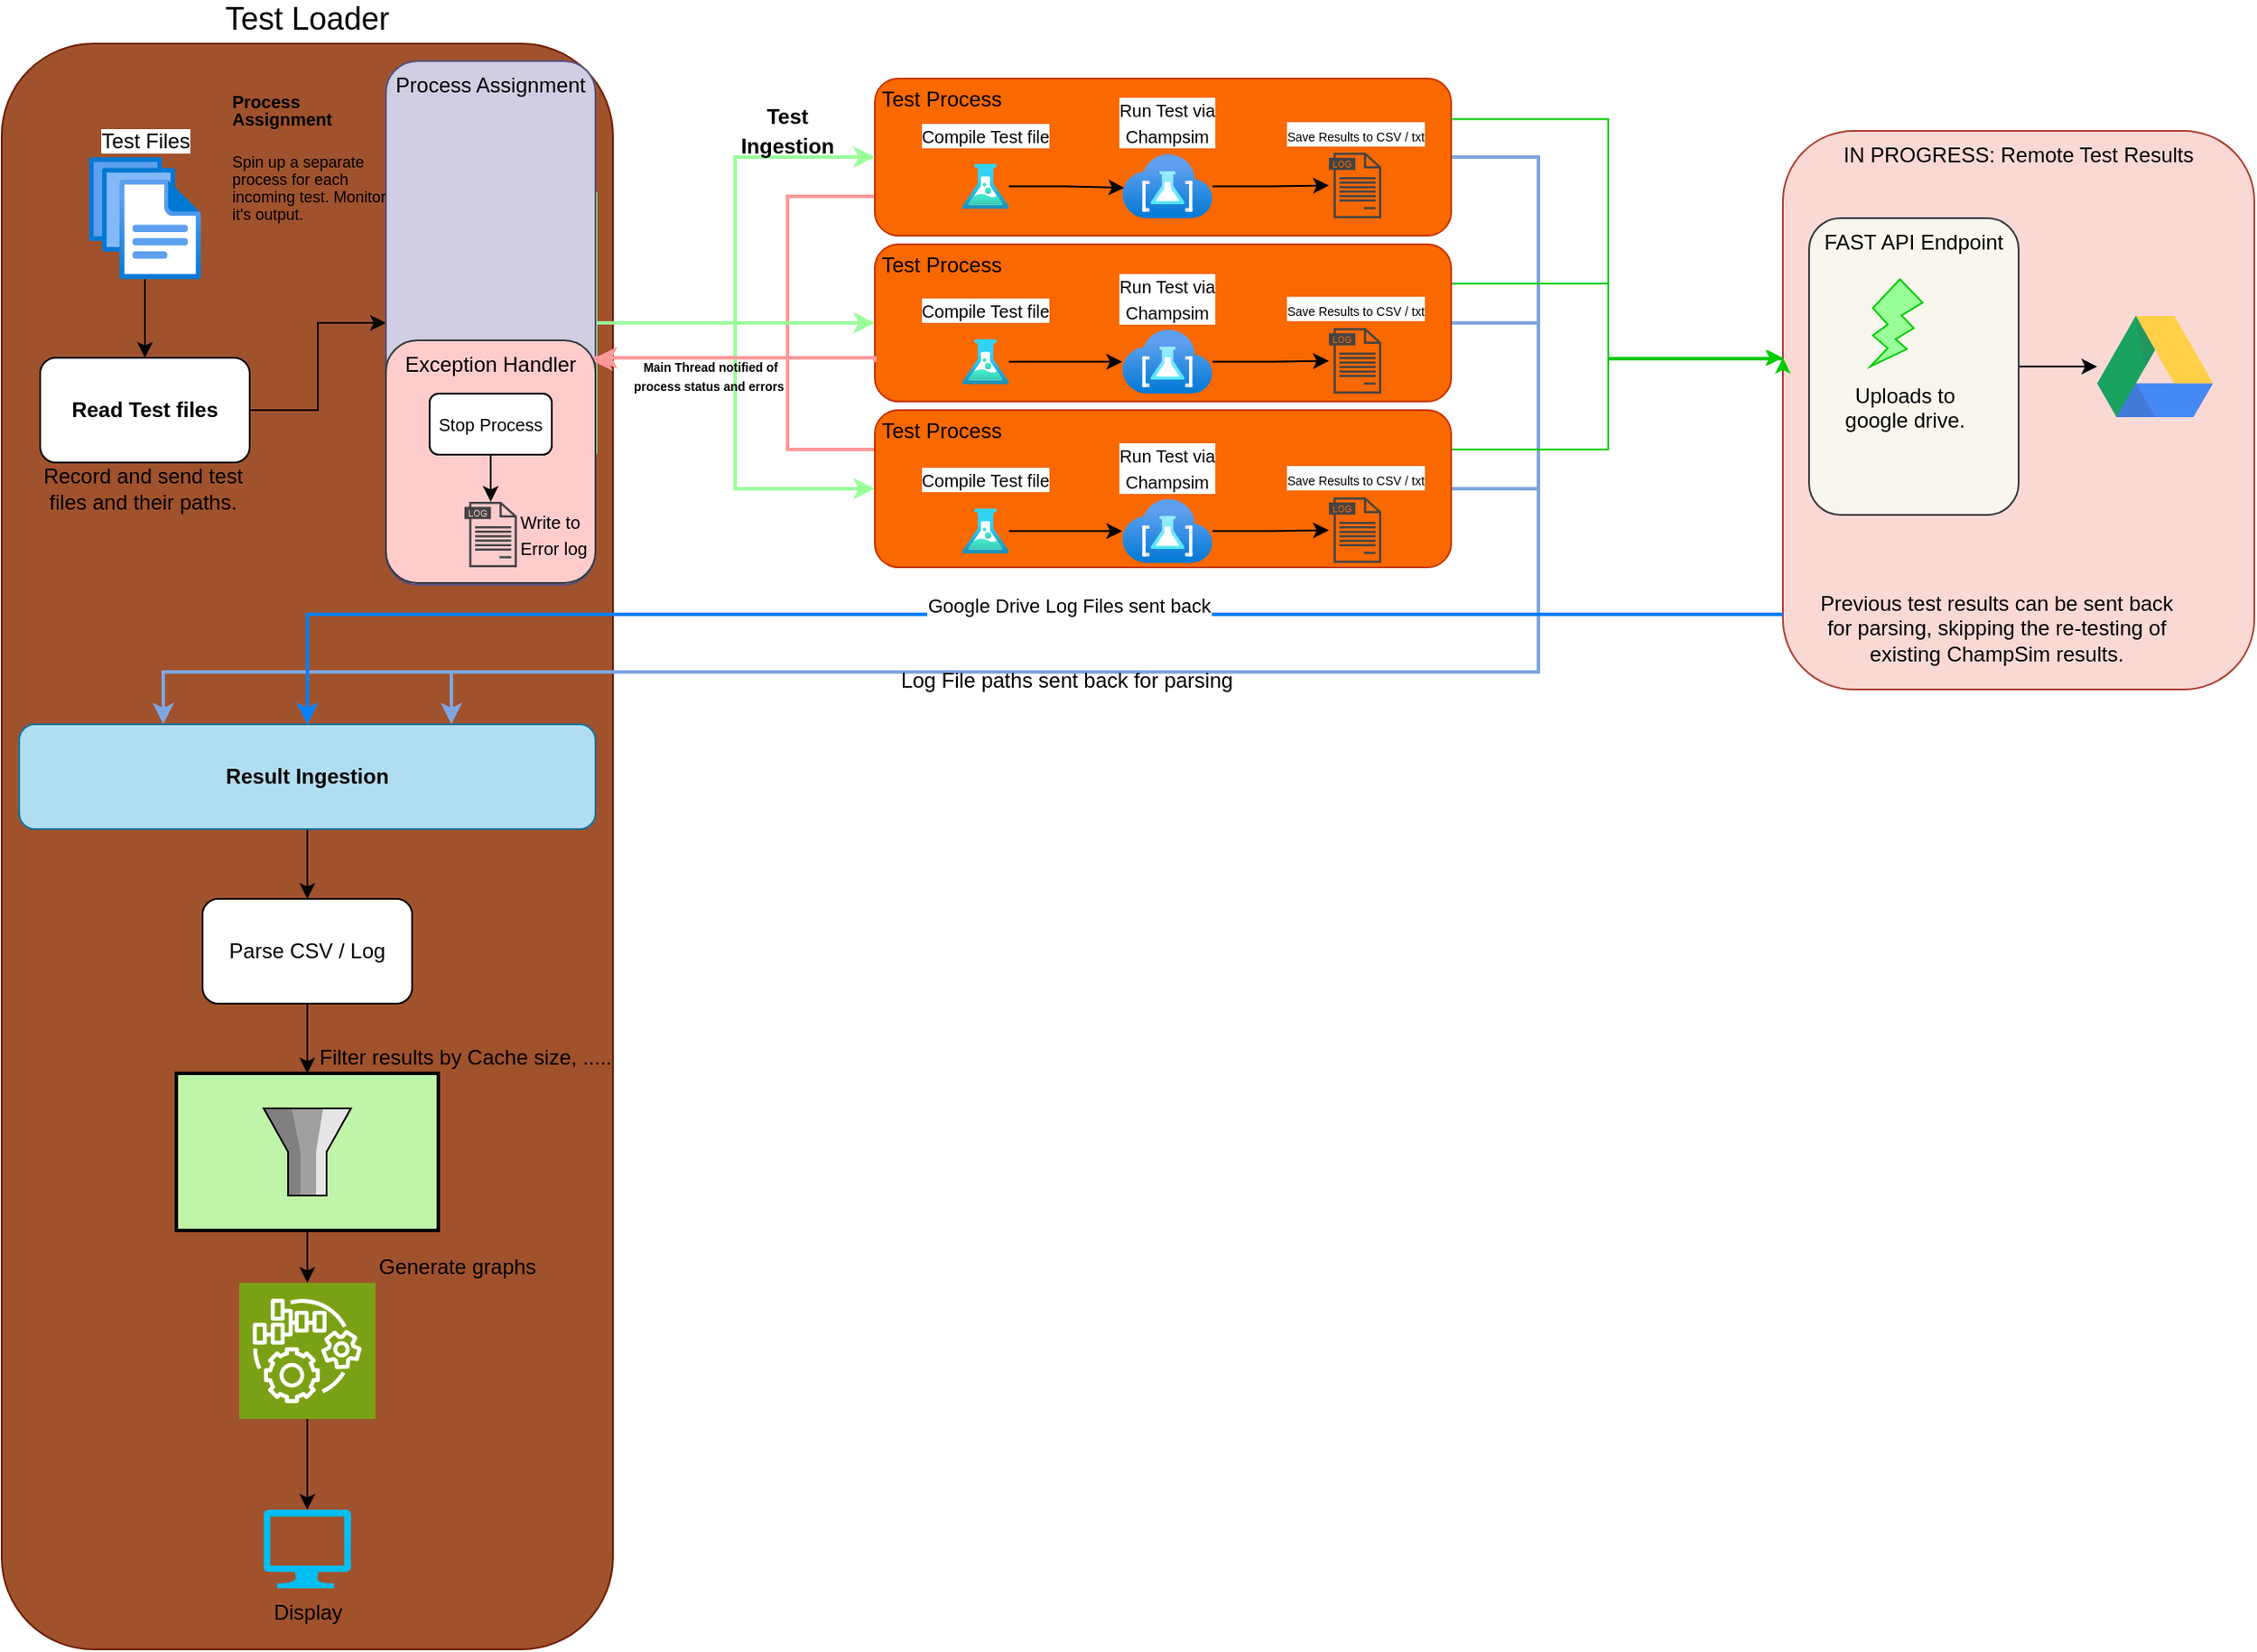 <mxfile version="24.7.17">
  <diagram name="Page-1" id="2drP-jOd6p8DeifVVBKL">
    <mxGraphModel dx="965" dy="511" grid="1" gridSize="10" guides="1" tooltips="1" connect="1" arrows="1" fold="1" page="1" pageScale="1" pageWidth="1500" pageHeight="1100" math="0" shadow="0">
      <root>
        <mxCell id="0" />
        <mxCell id="1" parent="0" />
        <mxCell id="ne-NyYdUk1y-TgcKGD3K-4" value="&lt;font style=&quot;font-size: 18px;&quot;&gt;Test Loader&lt;/font&gt;" style="rounded=1;whiteSpace=wrap;html=1;labelPosition=center;verticalLabelPosition=top;align=center;verticalAlign=bottom;fillColor=#a0522d;strokeColor=#6D1F00;fontColor=#000000;" vertex="1" parent="1">
          <mxGeometry x="100" y="350" width="350" height="920" as="geometry" />
        </mxCell>
        <mxCell id="ne-NyYdUk1y-TgcKGD3K-13" style="edgeStyle=orthogonalEdgeStyle;rounded=0;orthogonalLoop=1;jettySize=auto;html=1;entryX=0.5;entryY=0;entryDx=0;entryDy=0;" edge="1" parent="1" source="ne-NyYdUk1y-TgcKGD3K-8" target="ne-NyYdUk1y-TgcKGD3K-10">
          <mxGeometry relative="1" as="geometry" />
        </mxCell>
        <mxCell id="ne-NyYdUk1y-TgcKGD3K-8" value="Test Files" style="image;aspect=fixed;html=1;points=[];align=center;fontSize=12;image=img/lib/azure2/general/Files.svg;labelPosition=center;verticalLabelPosition=top;verticalAlign=bottom;" vertex="1" parent="1">
          <mxGeometry x="150" y="415" width="64" height="70" as="geometry" />
        </mxCell>
        <mxCell id="ne-NyYdUk1y-TgcKGD3K-9" value="IN PROGRESS: Remote Test Results" style="rounded=1;whiteSpace=wrap;html=1;fillColor=#fad9d5;strokeColor=#ae4132;labelPosition=center;verticalLabelPosition=middle;align=center;verticalAlign=top;" vertex="1" parent="1">
          <mxGeometry x="1120" y="400" width="270" height="320" as="geometry" />
        </mxCell>
        <mxCell id="ne-NyYdUk1y-TgcKGD3K-16" style="edgeStyle=orthogonalEdgeStyle;rounded=0;orthogonalLoop=1;jettySize=auto;html=1;entryX=0;entryY=0.5;entryDx=0;entryDy=0;" edge="1" parent="1" source="ne-NyYdUk1y-TgcKGD3K-10" target="ne-NyYdUk1y-TgcKGD3K-14">
          <mxGeometry relative="1" as="geometry" />
        </mxCell>
        <mxCell id="ne-NyYdUk1y-TgcKGD3K-10" value="&lt;b&gt;Read Test files&lt;/b&gt;" style="rounded=1;whiteSpace=wrap;html=1;" vertex="1" parent="1">
          <mxGeometry x="122" y="530" width="120" height="60" as="geometry" />
        </mxCell>
        <mxCell id="ne-NyYdUk1y-TgcKGD3K-26" style="edgeStyle=orthogonalEdgeStyle;rounded=0;orthogonalLoop=1;jettySize=auto;html=1;exitX=0;exitY=0.75;exitDx=0;exitDy=0;strokeColor=#FF9999;strokeWidth=2;" edge="1" parent="1" source="ne-NyYdUk1y-TgcKGD3K-11">
          <mxGeometry relative="1" as="geometry">
            <mxPoint x="440" y="530" as="targetPoint" />
            <Array as="points">
              <mxPoint x="550" y="438" />
              <mxPoint x="550" y="530" />
            </Array>
          </mxGeometry>
        </mxCell>
        <mxCell id="ne-NyYdUk1y-TgcKGD3K-50" style="edgeStyle=orthogonalEdgeStyle;rounded=0;orthogonalLoop=1;jettySize=auto;html=1;entryX=0.25;entryY=0;entryDx=0;entryDy=0;strokeWidth=2;strokeColor=#7EA6E0;" edge="1" parent="1" source="ne-NyYdUk1y-TgcKGD3K-11" target="ne-NyYdUk1y-TgcKGD3K-45">
          <mxGeometry relative="1" as="geometry">
            <Array as="points">
              <mxPoint x="980" y="415" />
              <mxPoint x="980" y="710" />
              <mxPoint x="192" y="710" />
            </Array>
          </mxGeometry>
        </mxCell>
        <mxCell id="ne-NyYdUk1y-TgcKGD3K-11" value="Test Process" style="rounded=1;whiteSpace=wrap;html=1;labelPosition=center;verticalLabelPosition=middle;align=left;verticalAlign=top;spacing=0;spacingLeft=4;fillColor=#fa6800;strokeColor=#C73500;fontColor=#000000;" vertex="1" parent="1">
          <mxGeometry x="600" y="370" width="330" height="90" as="geometry" />
        </mxCell>
        <mxCell id="ne-NyYdUk1y-TgcKGD3K-18" style="edgeStyle=orthogonalEdgeStyle;rounded=0;orthogonalLoop=1;jettySize=auto;html=1;exitX=1;exitY=0.25;exitDx=0;exitDy=0;entryX=0;entryY=0.5;entryDx=0;entryDy=0;strokeColor=#99FF99;strokeWidth=2;" edge="1" parent="1" source="ne-NyYdUk1y-TgcKGD3K-14" target="ne-NyYdUk1y-TgcKGD3K-11">
          <mxGeometry relative="1" as="geometry">
            <Array as="points">
              <mxPoint x="440" y="510" />
              <mxPoint x="520" y="510" />
              <mxPoint x="520" y="415" />
            </Array>
          </mxGeometry>
        </mxCell>
        <mxCell id="ne-NyYdUk1y-TgcKGD3K-7" value="&lt;font style=&quot;font-size: 7px;&quot;&gt;Save Results to CSV / txt&lt;/font&gt;" style="sketch=0;pointerEvents=1;shadow=0;dashed=0;html=1;strokeColor=none;fillColor=#434445;aspect=fixed;labelPosition=center;verticalLabelPosition=top;verticalAlign=bottom;align=center;outlineConnect=0;shape=mxgraph.vvd.log_files;labelBackgroundColor=default;spacing=4;" vertex="1" parent="1">
          <mxGeometry x="860" y="412.5" width="30" height="37.5" as="geometry" />
        </mxCell>
        <mxCell id="ne-NyYdUk1y-TgcKGD3K-23" style="edgeStyle=orthogonalEdgeStyle;rounded=0;orthogonalLoop=1;jettySize=auto;html=1;exitX=1;exitY=0.5;exitDx=0;exitDy=0;entryX=0;entryY=0.5;entryDx=0;entryDy=0;strokeColor=#99FF99;strokeWidth=2;" edge="1" parent="1" source="ne-NyYdUk1y-TgcKGD3K-14" target="ne-NyYdUk1y-TgcKGD3K-19">
          <mxGeometry relative="1" as="geometry" />
        </mxCell>
        <mxCell id="ne-NyYdUk1y-TgcKGD3K-24" style="edgeStyle=orthogonalEdgeStyle;rounded=0;orthogonalLoop=1;jettySize=auto;html=1;exitX=1;exitY=0.75;exitDx=0;exitDy=0;entryX=0;entryY=0.5;entryDx=0;entryDy=0;strokeColor=#99FF99;strokeWidth=2;" edge="1" parent="1" source="ne-NyYdUk1y-TgcKGD3K-14" target="ne-NyYdUk1y-TgcKGD3K-21">
          <mxGeometry relative="1" as="geometry">
            <Array as="points">
              <mxPoint x="440" y="510" />
              <mxPoint x="520" y="510" />
              <mxPoint x="520" y="605" />
            </Array>
          </mxGeometry>
        </mxCell>
        <mxCell id="ne-NyYdUk1y-TgcKGD3K-14" value="Process Assignment" style="rounded=1;whiteSpace=wrap;html=1;verticalAlign=top;fillColor=#d0cee2;strokeColor=#56517e;" vertex="1" parent="1">
          <mxGeometry x="320" y="360" width="120" height="300" as="geometry" />
        </mxCell>
        <mxCell id="ne-NyYdUk1y-TgcKGD3K-32" style="edgeStyle=orthogonalEdgeStyle;rounded=0;orthogonalLoop=1;jettySize=auto;html=1;" edge="1" parent="1" source="ne-NyYdUk1y-TgcKGD3K-3" target="ne-NyYdUk1y-TgcKGD3K-7">
          <mxGeometry relative="1" as="geometry" />
        </mxCell>
        <mxCell id="ne-NyYdUk1y-TgcKGD3K-3" value="&lt;font style=&quot;font-size: 10px;&quot;&gt;Run Test via&lt;br&gt;Champsim&lt;/font&gt;" style="image;aspect=fixed;html=1;points=[];align=center;image=img/lib/azure2/other/Test_Base.svg;labelPosition=center;verticalLabelPosition=top;verticalAlign=middle;spacing=7;" vertex="1" parent="1">
          <mxGeometry x="741.66" y="413.53" width="51.67" height="36.47" as="geometry" />
        </mxCell>
        <mxCell id="ne-NyYdUk1y-TgcKGD3K-15" value="&lt;h1 style=&quot;margin-top: 0px; line-height: 20%;&quot;&gt;&lt;font style=&quot;font-size: 10px;&quot;&gt;Process Assignment&lt;/font&gt;&lt;/h1&gt;&lt;p style=&quot;line-height: 77%;&quot;&gt;&lt;font style=&quot;font-size: 9px;&quot;&gt;Spin up a separate process for each incoming test. Monitor it&#39;s output.&amp;nbsp;&amp;nbsp;&lt;/font&gt;&lt;/p&gt;" style="text;html=1;whiteSpace=wrap;overflow=hidden;rounded=0;align=left;" vertex="1" parent="1">
          <mxGeometry x="230" y="370" width="100" height="80" as="geometry" />
        </mxCell>
        <mxCell id="ne-NyYdUk1y-TgcKGD3K-17" value="Record and send test files and their paths." style="text;html=1;align=center;verticalAlign=middle;whiteSpace=wrap;rounded=0;" vertex="1" parent="1">
          <mxGeometry x="122" y="590" width="118" height="30" as="geometry" />
        </mxCell>
        <mxCell id="ne-NyYdUk1y-TgcKGD3K-48" style="edgeStyle=orthogonalEdgeStyle;rounded=0;orthogonalLoop=1;jettySize=auto;html=1;exitX=1;exitY=0.25;exitDx=0;exitDy=0;strokeColor=#00CC00;" edge="1" parent="1" source="ne-NyYdUk1y-TgcKGD3K-19">
          <mxGeometry relative="1" as="geometry">
            <mxPoint x="1120" y="530" as="targetPoint" />
            <Array as="points">
              <mxPoint x="1020" y="487" />
              <mxPoint x="1020" y="531" />
              <mxPoint x="1120" y="531" />
            </Array>
          </mxGeometry>
        </mxCell>
        <mxCell id="ne-NyYdUk1y-TgcKGD3K-51" style="edgeStyle=orthogonalEdgeStyle;rounded=0;orthogonalLoop=1;jettySize=auto;html=1;entryX=0.5;entryY=0;entryDx=0;entryDy=0;strokeWidth=2;strokeColor=#7EA6E0;" edge="1" parent="1" source="ne-NyYdUk1y-TgcKGD3K-19" target="ne-NyYdUk1y-TgcKGD3K-45">
          <mxGeometry relative="1" as="geometry">
            <Array as="points">
              <mxPoint x="980" y="510" />
              <mxPoint x="980" y="710" />
              <mxPoint x="275" y="710" />
            </Array>
          </mxGeometry>
        </mxCell>
        <mxCell id="ne-NyYdUk1y-TgcKGD3K-19" value="Test Process" style="rounded=1;whiteSpace=wrap;html=1;labelPosition=center;verticalLabelPosition=middle;align=left;verticalAlign=top;spacing=0;spacingLeft=4;fillColor=#fa6800;strokeColor=#C73500;fontColor=#000000;" vertex="1" parent="1">
          <mxGeometry x="600" y="465" width="330" height="90" as="geometry" />
        </mxCell>
        <mxCell id="ne-NyYdUk1y-TgcKGD3K-27" style="edgeStyle=orthogonalEdgeStyle;rounded=0;orthogonalLoop=1;jettySize=auto;html=1;exitX=0;exitY=0.25;exitDx=0;exitDy=0;strokeColor=#FF9999;strokeWidth=2;" edge="1" parent="1" source="ne-NyYdUk1y-TgcKGD3K-21">
          <mxGeometry relative="1" as="geometry">
            <mxPoint x="440" y="530" as="targetPoint" />
            <Array as="points">
              <mxPoint x="550" y="583" />
              <mxPoint x="550" y="530" />
            </Array>
          </mxGeometry>
        </mxCell>
        <mxCell id="ne-NyYdUk1y-TgcKGD3K-49" style="edgeStyle=orthogonalEdgeStyle;rounded=0;orthogonalLoop=1;jettySize=auto;html=1;exitX=1;exitY=0.25;exitDx=0;exitDy=0;strokeColor=#00CC00;" edge="1" parent="1" source="ne-NyYdUk1y-TgcKGD3K-21">
          <mxGeometry relative="1" as="geometry">
            <mxPoint x="1120" y="530" as="targetPoint" />
            <Array as="points">
              <mxPoint x="1020" y="582" />
              <mxPoint x="1020" y="530" />
            </Array>
          </mxGeometry>
        </mxCell>
        <mxCell id="ne-NyYdUk1y-TgcKGD3K-52" style="edgeStyle=orthogonalEdgeStyle;rounded=0;orthogonalLoop=1;jettySize=auto;html=1;entryX=0.75;entryY=0;entryDx=0;entryDy=0;strokeWidth=2;strokeColor=#7EA6E0;" edge="1" parent="1" source="ne-NyYdUk1y-TgcKGD3K-21" target="ne-NyYdUk1y-TgcKGD3K-45">
          <mxGeometry relative="1" as="geometry">
            <Array as="points">
              <mxPoint x="980" y="605" />
              <mxPoint x="980" y="710" />
              <mxPoint x="358" y="710" />
            </Array>
          </mxGeometry>
        </mxCell>
        <mxCell id="ne-NyYdUk1y-TgcKGD3K-21" value="Test Process" style="rounded=1;whiteSpace=wrap;html=1;labelPosition=center;verticalLabelPosition=middle;align=left;verticalAlign=top;spacing=0;spacingLeft=4;fillColor=#fa6800;strokeColor=#C73500;fontColor=#000000;" vertex="1" parent="1">
          <mxGeometry x="600" y="560" width="330" height="90" as="geometry" />
        </mxCell>
        <mxCell id="ne-NyYdUk1y-TgcKGD3K-25" style="edgeStyle=orthogonalEdgeStyle;rounded=0;orthogonalLoop=1;jettySize=auto;html=1;exitX=0;exitY=0.75;exitDx=0;exitDy=0;entryX=0.981;entryY=0.082;entryDx=0;entryDy=0;entryPerimeter=0;strokeColor=#FF9999;strokeWidth=2;" edge="1" parent="1" source="ne-NyYdUk1y-TgcKGD3K-19" target="ne-NyYdUk1y-TgcKGD3K-54">
          <mxGeometry relative="1" as="geometry">
            <Array as="points">
              <mxPoint x="600" y="530" />
              <mxPoint x="440" y="530" />
              <mxPoint x="440" y="531" />
            </Array>
          </mxGeometry>
        </mxCell>
        <mxCell id="ne-NyYdUk1y-TgcKGD3K-28" value="&lt;p style=&quot;line-height: 140%;&quot;&gt;&lt;b&gt;Test Ingestion&lt;/b&gt;&lt;/p&gt;" style="text;html=1;align=center;verticalAlign=middle;whiteSpace=wrap;rounded=0;" vertex="1" parent="1">
          <mxGeometry x="520" y="385" width="60" height="30" as="geometry" />
        </mxCell>
        <mxCell id="ne-NyYdUk1y-TgcKGD3K-29" value="&lt;p style=&quot;line-height: 80%;&quot;&gt;&lt;font style=&quot;font-size: 7px;&quot;&gt;&lt;b&gt;&amp;nbsp;Main Thread notified of process status and errors&lt;/b&gt;&lt;/font&gt;&lt;/p&gt;" style="text;html=1;align=center;verticalAlign=middle;whiteSpace=wrap;rounded=0;" vertex="1" parent="1">
          <mxGeometry x="460" y="525" width="90" height="30" as="geometry" />
        </mxCell>
        <mxCell id="ne-NyYdUk1y-TgcKGD3K-30" value="&lt;font style=&quot;font-size: 10px;&quot;&gt;Compile Test file&lt;/font&gt;" style="image;aspect=fixed;html=1;points=[];align=center;fontSize=12;image=img/lib/azure2/general/Load_Test.svg;labelPosition=center;verticalLabelPosition=top;verticalAlign=bottom;spacing=9;" vertex="1" parent="1">
          <mxGeometry x="650" y="418.76" width="26.79" height="26" as="geometry" />
        </mxCell>
        <mxCell id="ne-NyYdUk1y-TgcKGD3K-31" style="edgeStyle=orthogonalEdgeStyle;rounded=0;orthogonalLoop=1;jettySize=auto;html=1;entryX=0.022;entryY=0.523;entryDx=0;entryDy=0;entryPerimeter=0;" edge="1" parent="1" source="ne-NyYdUk1y-TgcKGD3K-30" target="ne-NyYdUk1y-TgcKGD3K-3">
          <mxGeometry relative="1" as="geometry" />
        </mxCell>
        <mxCell id="ne-NyYdUk1y-TgcKGD3K-33" value="&lt;font style=&quot;font-size: 7px;&quot;&gt;Save Results to CSV / txt&lt;/font&gt;" style="sketch=0;pointerEvents=1;shadow=0;dashed=0;html=1;strokeColor=none;fillColor=#434445;aspect=fixed;labelPosition=center;verticalLabelPosition=top;verticalAlign=bottom;align=center;outlineConnect=0;shape=mxgraph.vvd.log_files;labelBackgroundColor=default;spacing=4;" vertex="1" parent="1">
          <mxGeometry x="860" y="513" width="30" height="37.5" as="geometry" />
        </mxCell>
        <mxCell id="ne-NyYdUk1y-TgcKGD3K-40" style="edgeStyle=orthogonalEdgeStyle;rounded=0;orthogonalLoop=1;jettySize=auto;html=1;" edge="1" parent="1" source="ne-NyYdUk1y-TgcKGD3K-34" target="ne-NyYdUk1y-TgcKGD3K-33">
          <mxGeometry relative="1" as="geometry" />
        </mxCell>
        <mxCell id="ne-NyYdUk1y-TgcKGD3K-34" value="&lt;font style=&quot;font-size: 10px;&quot;&gt;Run Test via&lt;br&gt;Champsim&lt;/font&gt;" style="image;aspect=fixed;html=1;points=[];align=center;image=img/lib/azure2/other/Test_Base.svg;labelPosition=center;verticalLabelPosition=top;verticalAlign=middle;spacing=7;" vertex="1" parent="1">
          <mxGeometry x="741.66" y="514.03" width="51.67" height="36.47" as="geometry" />
        </mxCell>
        <mxCell id="ne-NyYdUk1y-TgcKGD3K-39" style="edgeStyle=orthogonalEdgeStyle;rounded=0;orthogonalLoop=1;jettySize=auto;html=1;" edge="1" parent="1" source="ne-NyYdUk1y-TgcKGD3K-35" target="ne-NyYdUk1y-TgcKGD3K-34">
          <mxGeometry relative="1" as="geometry" />
        </mxCell>
        <mxCell id="ne-NyYdUk1y-TgcKGD3K-35" value="&lt;font style=&quot;font-size: 10px;&quot;&gt;Compile Test file&lt;/font&gt;" style="image;aspect=fixed;html=1;points=[];align=center;fontSize=12;image=img/lib/azure2/general/Load_Test.svg;labelPosition=center;verticalLabelPosition=top;verticalAlign=bottom;spacing=9;" vertex="1" parent="1">
          <mxGeometry x="650" y="519.26" width="26.79" height="26" as="geometry" />
        </mxCell>
        <mxCell id="ne-NyYdUk1y-TgcKGD3K-36" value="&lt;font style=&quot;font-size: 7px;&quot;&gt;Save Results to CSV / txt&lt;/font&gt;" style="sketch=0;pointerEvents=1;shadow=0;dashed=0;html=1;strokeColor=none;fillColor=#434445;aspect=fixed;labelPosition=center;verticalLabelPosition=top;verticalAlign=bottom;align=center;outlineConnect=0;shape=mxgraph.vvd.log_files;labelBackgroundColor=default;spacing=4;" vertex="1" parent="1">
          <mxGeometry x="860" y="610" width="30" height="37.5" as="geometry" />
        </mxCell>
        <mxCell id="ne-NyYdUk1y-TgcKGD3K-41" style="edgeStyle=orthogonalEdgeStyle;rounded=0;orthogonalLoop=1;jettySize=auto;html=1;" edge="1" parent="1" source="ne-NyYdUk1y-TgcKGD3K-37" target="ne-NyYdUk1y-TgcKGD3K-36">
          <mxGeometry relative="1" as="geometry" />
        </mxCell>
        <mxCell id="ne-NyYdUk1y-TgcKGD3K-37" value="&lt;font style=&quot;font-size: 10px;&quot;&gt;Run Test via&lt;br&gt;Champsim&lt;/font&gt;" style="image;aspect=fixed;html=1;points=[];align=center;image=img/lib/azure2/other/Test_Base.svg;labelPosition=center;verticalLabelPosition=top;verticalAlign=middle;spacing=7;" vertex="1" parent="1">
          <mxGeometry x="741.66" y="611.03" width="51.67" height="36.47" as="geometry" />
        </mxCell>
        <mxCell id="ne-NyYdUk1y-TgcKGD3K-42" style="edgeStyle=orthogonalEdgeStyle;rounded=0;orthogonalLoop=1;jettySize=auto;html=1;" edge="1" parent="1" source="ne-NyYdUk1y-TgcKGD3K-38" target="ne-NyYdUk1y-TgcKGD3K-37">
          <mxGeometry relative="1" as="geometry" />
        </mxCell>
        <mxCell id="ne-NyYdUk1y-TgcKGD3K-65" style="edgeStyle=orthogonalEdgeStyle;rounded=0;orthogonalLoop=1;jettySize=auto;html=1;" edge="1" parent="1" source="ne-NyYdUk1y-TgcKGD3K-64" target="ne-NyYdUk1y-TgcKGD3K-46">
          <mxGeometry relative="1" as="geometry" />
        </mxCell>
        <mxCell id="ne-NyYdUk1y-TgcKGD3K-64" value="FAST API Endpoint" style="rounded=1;whiteSpace=wrap;html=1;verticalAlign=top;fillColor=#f9f7ed;strokeColor=#36393d;" vertex="1" parent="1">
          <mxGeometry x="1135" y="450" width="120" height="170" as="geometry" />
        </mxCell>
        <mxCell id="ne-NyYdUk1y-TgcKGD3K-38" value="&lt;font style=&quot;font-size: 10px;&quot;&gt;Compile Test file&lt;/font&gt;" style="image;aspect=fixed;html=1;points=[];align=center;fontSize=12;image=img/lib/azure2/general/Load_Test.svg;labelPosition=center;verticalLabelPosition=top;verticalAlign=bottom;spacing=9;" vertex="1" parent="1">
          <mxGeometry x="650" y="616.26" width="26.79" height="26" as="geometry" />
        </mxCell>
        <mxCell id="ne-NyYdUk1y-TgcKGD3K-44" value="" style="verticalLabelPosition=top;verticalAlign=bottom;html=1;shape=mxgraph.basic.flash;strokeColor=#00CC00;fillStyle=solid;fillColor=#99FF99;labelPosition=center;align=center;" vertex="1" parent="1">
          <mxGeometry x="1170" y="485" width="30" height="50" as="geometry" />
        </mxCell>
        <mxCell id="ne-NyYdUk1y-TgcKGD3K-67" style="edgeStyle=orthogonalEdgeStyle;rounded=0;orthogonalLoop=1;jettySize=auto;html=1;entryX=0.5;entryY=0;entryDx=0;entryDy=0;" edge="1" parent="1" source="ne-NyYdUk1y-TgcKGD3K-45" target="ne-NyYdUk1y-TgcKGD3K-66">
          <mxGeometry relative="1" as="geometry" />
        </mxCell>
        <mxCell id="ne-NyYdUk1y-TgcKGD3K-45" value="&lt;b&gt;Result Ingestion&lt;/b&gt;" style="rounded=1;whiteSpace=wrap;html=1;labelPosition=center;verticalLabelPosition=middle;align=center;verticalAlign=middle;fillColor=#b1ddf0;strokeColor=#10739e;" vertex="1" parent="1">
          <mxGeometry x="110" y="740" width="330" height="60" as="geometry" />
        </mxCell>
        <mxCell id="ne-NyYdUk1y-TgcKGD3K-46" value="" style="dashed=0;outlineConnect=0;html=1;align=center;labelPosition=center;verticalLabelPosition=bottom;verticalAlign=top;shape=mxgraph.weblogos.google_drive" vertex="1" parent="1">
          <mxGeometry x="1300" y="506" width="66.4" height="58" as="geometry" />
        </mxCell>
        <mxCell id="ne-NyYdUk1y-TgcKGD3K-47" style="edgeStyle=orthogonalEdgeStyle;rounded=0;orthogonalLoop=1;jettySize=auto;html=1;exitX=1;exitY=0.25;exitDx=0;exitDy=0;entryX=-0.003;entryY=0.086;entryDx=0;entryDy=0;entryPerimeter=0;strokeColor=#00CC00;" edge="1" parent="1">
          <mxGeometry relative="1" as="geometry">
            <mxPoint x="930" y="393.27" as="sourcePoint" />
            <mxPoint x="1119.19" y="530.004" as="targetPoint" />
            <Array as="points">
              <mxPoint x="1020" y="393" />
              <mxPoint x="1020" y="530" />
            </Array>
          </mxGeometry>
        </mxCell>
        <mxCell id="ne-NyYdUk1y-TgcKGD3K-53" value="Log File paths sent back for parsing" style="text;html=1;align=center;verticalAlign=middle;whiteSpace=wrap;rounded=0;" vertex="1" parent="1">
          <mxGeometry x="610" y="700.26" width="200" height="30" as="geometry" />
        </mxCell>
        <mxCell id="ne-NyYdUk1y-TgcKGD3K-54" value="Exception Handler" style="rounded=1;whiteSpace=wrap;html=1;verticalAlign=top;fillColor=#ffcccc;strokeColor=#36393d;" vertex="1" parent="1">
          <mxGeometry x="320" y="520" width="120" height="139" as="geometry" />
        </mxCell>
        <mxCell id="ne-NyYdUk1y-TgcKGD3K-56" style="edgeStyle=orthogonalEdgeStyle;rounded=0;orthogonalLoop=1;jettySize=auto;html=1;" edge="1" parent="1" source="ne-NyYdUk1y-TgcKGD3K-55" target="ne-NyYdUk1y-TgcKGD3K-57">
          <mxGeometry relative="1" as="geometry" />
        </mxCell>
        <mxCell id="ne-NyYdUk1y-TgcKGD3K-55" value="&lt;font style=&quot;font-size: 10px;&quot;&gt;Stop Process&lt;/font&gt;" style="rounded=1;whiteSpace=wrap;html=1;" vertex="1" parent="1">
          <mxGeometry x="345" y="550.5" width="70" height="35" as="geometry" />
        </mxCell>
        <mxCell id="ne-NyYdUk1y-TgcKGD3K-57" value="&lt;font style=&quot;font-size: 10px;&quot;&gt;Write to&lt;br&gt;Error log&lt;/font&gt;" style="sketch=0;pointerEvents=1;shadow=0;dashed=0;html=1;strokeColor=none;fillColor=#434445;aspect=fixed;labelPosition=right;verticalLabelPosition=middle;verticalAlign=middle;align=left;outlineConnect=0;shape=mxgraph.vvd.log_files;" vertex="1" parent="1">
          <mxGeometry x="365" y="612.5" width="30" height="37.5" as="geometry" />
        </mxCell>
        <mxCell id="ne-NyYdUk1y-TgcKGD3K-58" style="edgeStyle=orthogonalEdgeStyle;rounded=0;orthogonalLoop=1;jettySize=auto;html=1;entryX=0.5;entryY=0;entryDx=0;entryDy=0;strokeWidth=2;strokeColor=#007FFF;" edge="1" parent="1" source="ne-NyYdUk1y-TgcKGD3K-9" target="ne-NyYdUk1y-TgcKGD3K-45">
          <mxGeometry relative="1" as="geometry">
            <Array as="points">
              <mxPoint x="275" y="677" />
            </Array>
          </mxGeometry>
        </mxCell>
        <mxCell id="ne-NyYdUk1y-TgcKGD3K-59" value="Google Drive Log Files sent back" style="edgeLabel;html=1;align=center;verticalAlign=middle;resizable=0;points=[];" vertex="1" connectable="0" parent="ne-NyYdUk1y-TgcKGD3K-58">
          <mxGeometry x="-0.085" y="-1" relative="1" as="geometry">
            <mxPoint x="6" y="-4" as="offset" />
          </mxGeometry>
        </mxCell>
        <mxCell id="ne-NyYdUk1y-TgcKGD3K-61" value="Uploads to google drive.&lt;div&gt;&lt;br&gt;&lt;br&gt;&lt;/div&gt;" style="text;html=1;align=center;verticalAlign=middle;whiteSpace=wrap;rounded=0;" vertex="1" parent="1">
          <mxGeometry x="1150" y="545" width="80" height="55" as="geometry" />
        </mxCell>
        <mxCell id="ne-NyYdUk1y-TgcKGD3K-63" value="Previous test results can be sent back for parsing, skipping the re-testing of existing ChampSim results." style="text;html=1;align=center;verticalAlign=middle;whiteSpace=wrap;rounded=0;" vertex="1" parent="1">
          <mxGeometry x="1135" y="670.26" width="215" height="30" as="geometry" />
        </mxCell>
        <mxCell id="ne-NyYdUk1y-TgcKGD3K-70" style="edgeStyle=orthogonalEdgeStyle;rounded=0;orthogonalLoop=1;jettySize=auto;html=1;" edge="1" parent="1" source="ne-NyYdUk1y-TgcKGD3K-66" target="ne-NyYdUk1y-TgcKGD3K-69">
          <mxGeometry relative="1" as="geometry" />
        </mxCell>
        <mxCell id="ne-NyYdUk1y-TgcKGD3K-66" value="Parse CSV / Log" style="rounded=1;whiteSpace=wrap;html=1;" vertex="1" parent="1">
          <mxGeometry x="215" y="840" width="120" height="60" as="geometry" />
        </mxCell>
        <mxCell id="ne-NyYdUk1y-TgcKGD3K-73" style="edgeStyle=orthogonalEdgeStyle;rounded=0;orthogonalLoop=1;jettySize=auto;html=1;" edge="1" parent="1" source="ne-NyYdUk1y-TgcKGD3K-69" target="ne-NyYdUk1y-TgcKGD3K-72">
          <mxGeometry relative="1" as="geometry" />
        </mxCell>
        <mxCell id="ne-NyYdUk1y-TgcKGD3K-69" value="&lt;font style=&quot;font-size: 12px;&quot;&gt;Filter results by Cache size, .....&lt;/font&gt;" style="html=1;strokeWidth=2;outlineConnect=0;dashed=0;align=left;fontSize=10;fillColor=#c0f5a9;verticalLabelPosition=top;verticalAlign=bottom;shape=mxgraph.eip.message_filter;labelPosition=right;spacingRight=-5;spacing=2;spacingBottom=0;spacingLeft=-70;" vertex="1" parent="1">
          <mxGeometry x="200" y="940" width="150" height="90" as="geometry" />
        </mxCell>
        <mxCell id="ne-NyYdUk1y-TgcKGD3K-72" value="&lt;font color=&quot;#000000&quot;&gt;Generate graphs&lt;/font&gt;" style="sketch=0;points=[[0,0,0],[0.25,0,0],[0.5,0,0],[0.75,0,0],[1,0,0],[0,1,0],[0.25,1,0],[0.5,1,0],[0.75,1,0],[1,1,0],[0,0.25,0],[0,0.5,0],[0,0.75,0],[1,0.25,0],[1,0.5,0],[1,0.75,0]];outlineConnect=0;fontColor=#232F3E;fillColor=#7AA116;strokeColor=#ffffff;dashed=0;verticalLabelPosition=top;verticalAlign=bottom;align=left;html=1;fontSize=12;fontStyle=0;aspect=fixed;shape=mxgraph.aws4.resourceIcon;resIcon=mxgraph.aws4.iot_things_graph;labelPosition=right;" vertex="1" parent="1">
          <mxGeometry x="236" y="1060" width="78" height="78" as="geometry" />
        </mxCell>
        <mxCell id="ne-NyYdUk1y-TgcKGD3K-74" value="Display" style="verticalLabelPosition=bottom;html=1;verticalAlign=top;align=center;strokeColor=none;fillColor=#00BEF2;shape=mxgraph.azure.computer;pointerEvents=1;" vertex="1" parent="1">
          <mxGeometry x="250" y="1190" width="50" height="45" as="geometry" />
        </mxCell>
        <mxCell id="ne-NyYdUk1y-TgcKGD3K-75" style="edgeStyle=orthogonalEdgeStyle;rounded=0;orthogonalLoop=1;jettySize=auto;html=1;entryX=0.5;entryY=0;entryDx=0;entryDy=0;entryPerimeter=0;" edge="1" parent="1" source="ne-NyYdUk1y-TgcKGD3K-72" target="ne-NyYdUk1y-TgcKGD3K-74">
          <mxGeometry relative="1" as="geometry" />
        </mxCell>
      </root>
    </mxGraphModel>
  </diagram>
</mxfile>
